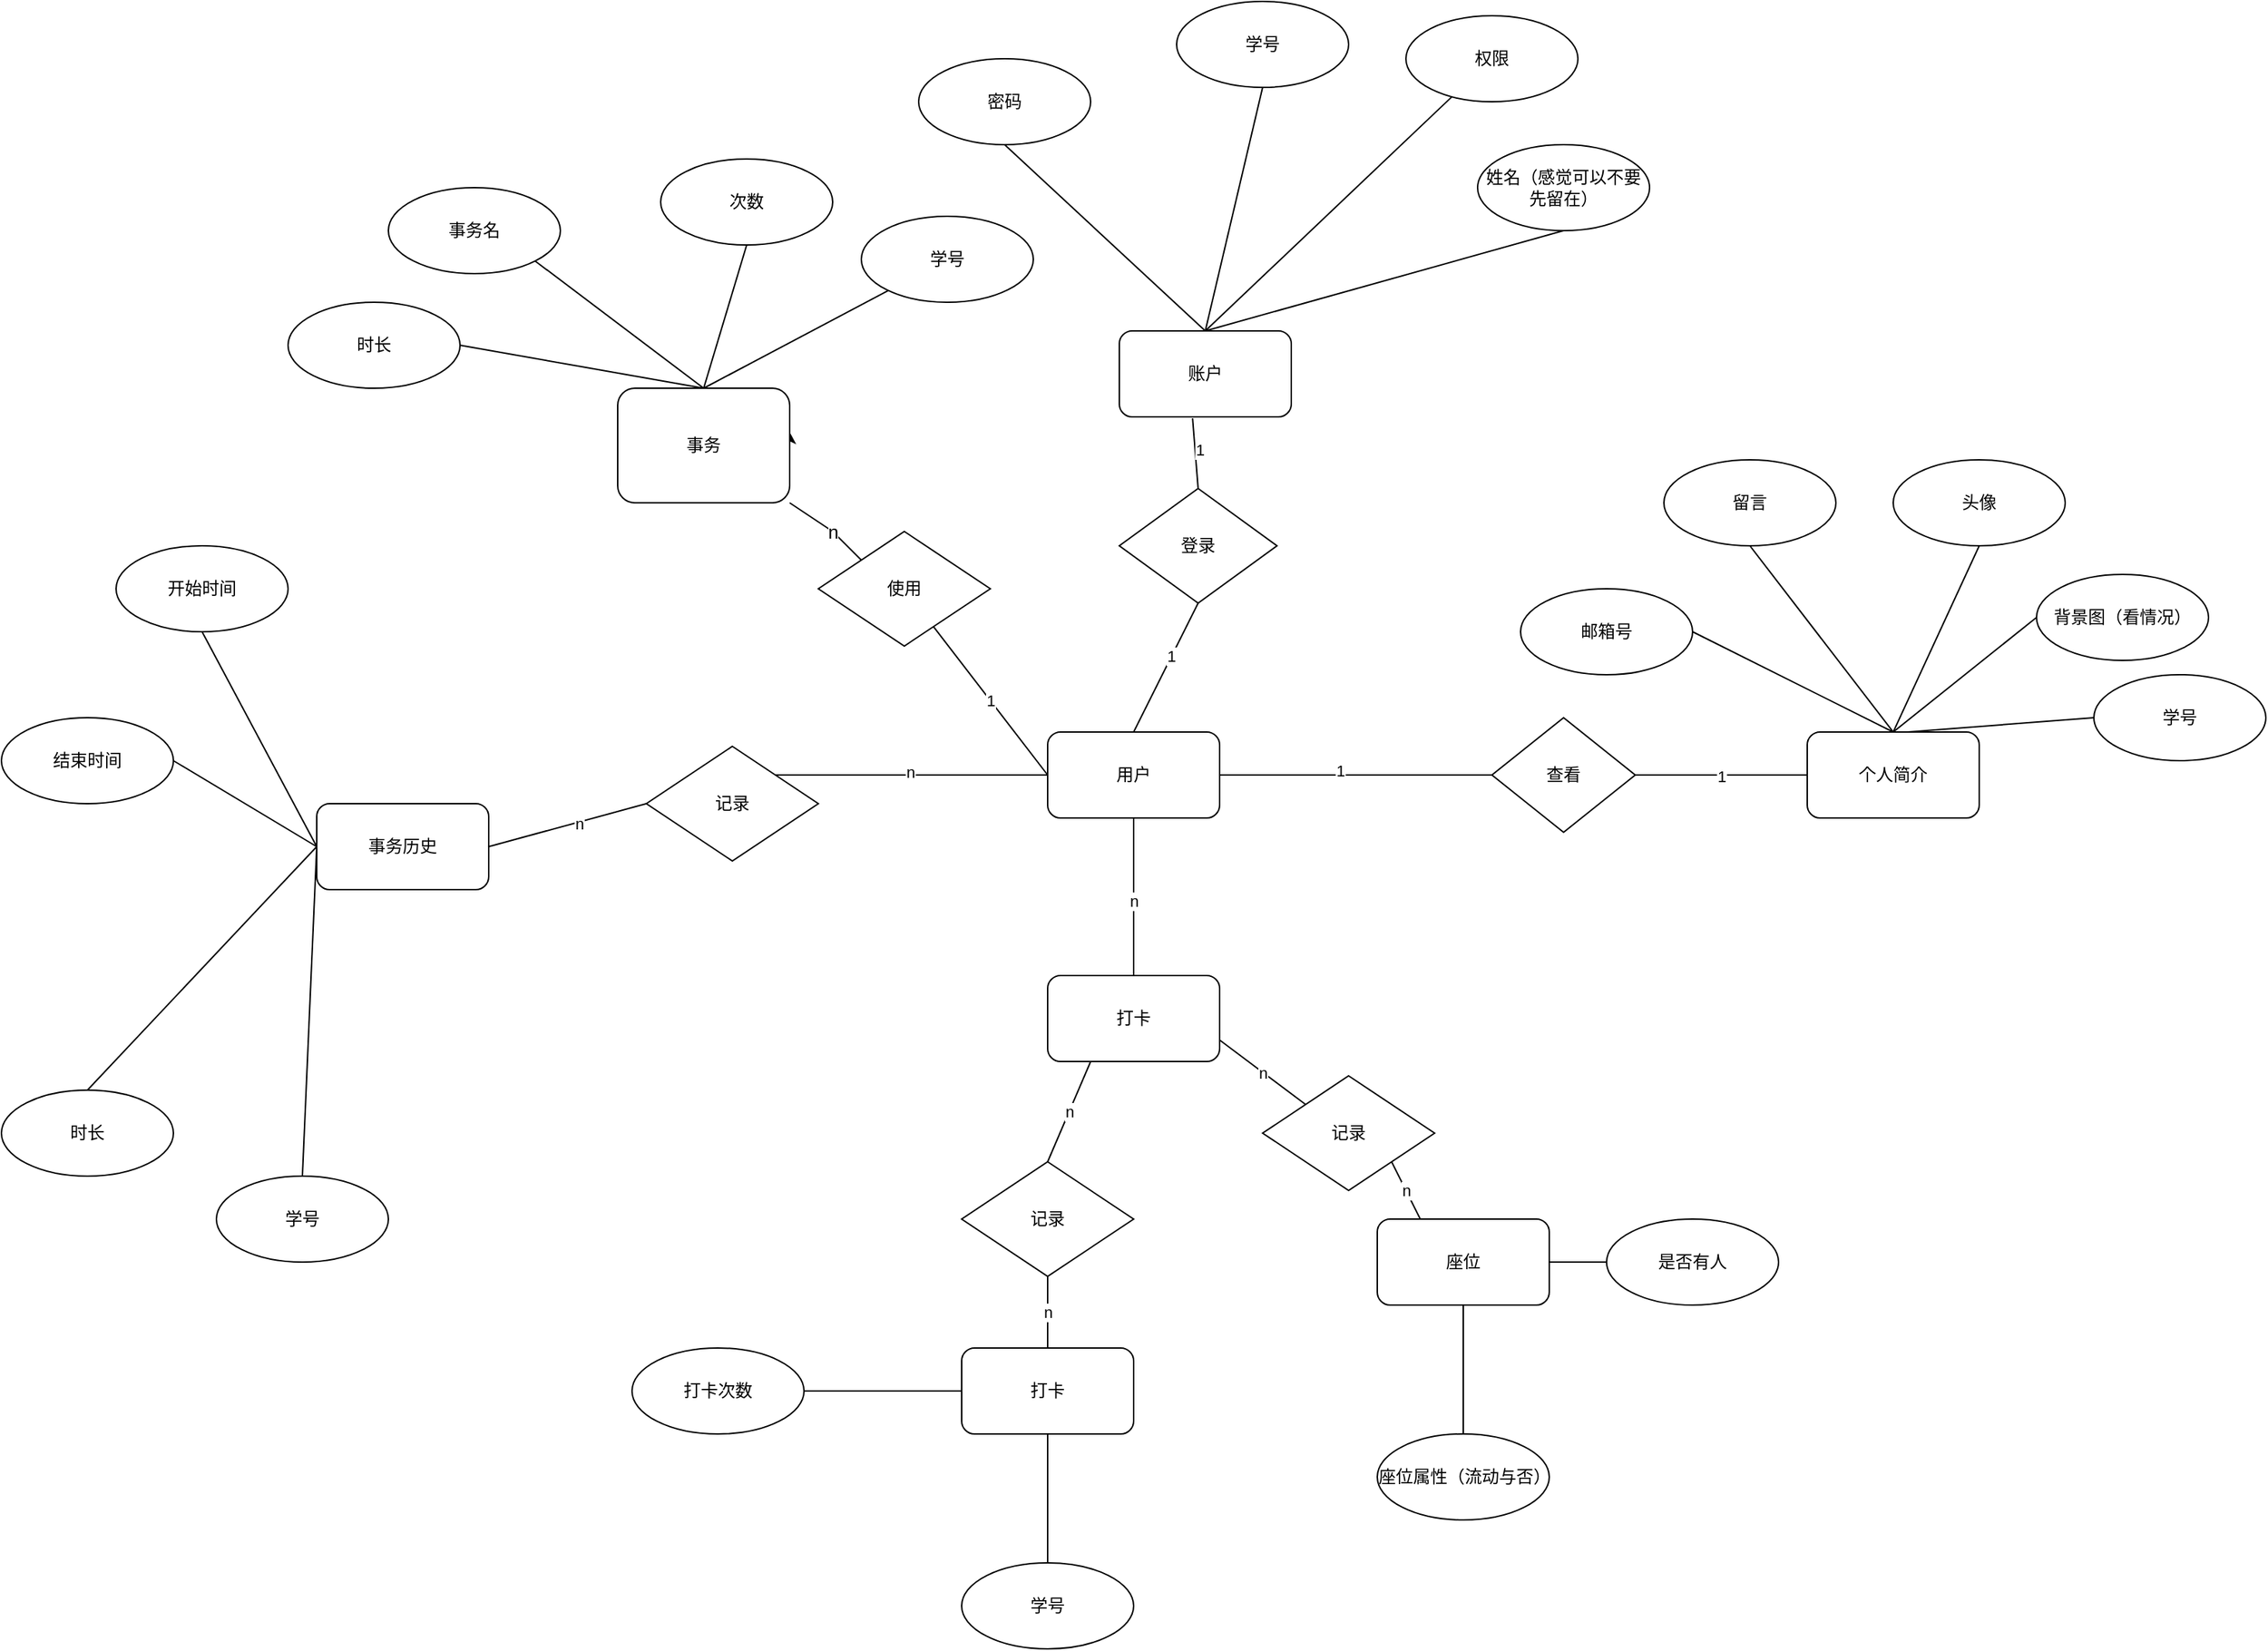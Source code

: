 <mxfile version="21.6.5" type="github">
  <diagram name="第 1 页" id="rWupziSOZfU8qmi8XRSZ">
    <mxGraphModel dx="3217" dy="2429" grid="1" gridSize="10" guides="1" tooltips="1" connect="1" arrows="1" fold="1" page="1" pageScale="1" pageWidth="827" pageHeight="1169" math="0" shadow="0">
      <root>
        <mxCell id="0" />
        <mxCell id="1" parent="0" />
        <mxCell id="KKlexGWPNtD0Kkt-VAXd-3" value="账户" style="whiteSpace=wrap;html=1;rounded=1;" parent="1" vertex="1">
          <mxGeometry x="110" y="-40" width="120" height="60" as="geometry" />
        </mxCell>
        <mxCell id="KKlexGWPNtD0Kkt-VAXd-6" value="个人简介" style="whiteSpace=wrap;html=1;rounded=1;" parent="1" vertex="1">
          <mxGeometry x="590" y="240" width="120" height="60" as="geometry" />
        </mxCell>
        <mxCell id="KKlexGWPNtD0Kkt-VAXd-8" value="座位" style="whiteSpace=wrap;html=1;rounded=1;" parent="1" vertex="1">
          <mxGeometry x="290" y="580" width="120" height="60" as="geometry" />
        </mxCell>
        <mxCell id="KKlexGWPNtD0Kkt-VAXd-10" value="打卡" style="whiteSpace=wrap;html=1;rounded=1;" parent="1" vertex="1">
          <mxGeometry y="670" width="120" height="60" as="geometry" />
        </mxCell>
        <mxCell id="KKlexGWPNtD0Kkt-VAXd-14" value="事务历史" style="rounded=1;whiteSpace=wrap;html=1;" parent="1" vertex="1">
          <mxGeometry x="-450" y="290" width="120" height="60" as="geometry" />
        </mxCell>
        <mxCell id="KKlexGWPNtD0Kkt-VAXd-16" value="密码" style="rounded=1;whiteSpace=wrap;html=1;shape=ellipse;perimeter=ellipsePerimeter;" parent="1" vertex="1">
          <mxGeometry x="-30" y="-230" width="120" height="60" as="geometry" />
        </mxCell>
        <mxCell id="KKlexGWPNtD0Kkt-VAXd-17" value="学号" style="rounded=1;whiteSpace=wrap;html=1;shape=ellipse;perimeter=ellipsePerimeter;" parent="1" vertex="1">
          <mxGeometry x="150" y="-270" width="120" height="60" as="geometry" />
        </mxCell>
        <mxCell id="KKlexGWPNtD0Kkt-VAXd-18" value="权限" style="rounded=1;whiteSpace=wrap;html=1;shape=ellipse;perimeter=ellipsePerimeter;" parent="1" vertex="1">
          <mxGeometry x="310" y="-260" width="120" height="60" as="geometry" />
        </mxCell>
        <mxCell id="KKlexGWPNtD0Kkt-VAXd-19" value="姓名（感觉可以不要先留在）" style="rounded=1;whiteSpace=wrap;html=1;shape=ellipse;perimeter=ellipsePerimeter;" parent="1" vertex="1">
          <mxGeometry x="360" y="-170" width="120" height="60" as="geometry" />
        </mxCell>
        <mxCell id="KKlexGWPNtD0Kkt-VAXd-20" value="" style="endArrow=none;html=1;rounded=0;exitX=0.5;exitY=0;exitDx=0;exitDy=0;" parent="1" source="KKlexGWPNtD0Kkt-VAXd-3" target="KKlexGWPNtD0Kkt-VAXd-18" edge="1">
          <mxGeometry width="50" height="50" relative="1" as="geometry">
            <mxPoint x="400" y="120" as="sourcePoint" />
            <mxPoint x="450" y="70" as="targetPoint" />
            <Array as="points" />
          </mxGeometry>
        </mxCell>
        <mxCell id="KKlexGWPNtD0Kkt-VAXd-21" value="" style="endArrow=none;html=1;rounded=0;entryX=0.5;entryY=1;entryDx=0;entryDy=0;exitX=0.5;exitY=0;exitDx=0;exitDy=0;" parent="1" source="KKlexGWPNtD0Kkt-VAXd-3" target="KKlexGWPNtD0Kkt-VAXd-19" edge="1">
          <mxGeometry width="50" height="50" relative="1" as="geometry">
            <mxPoint x="400" y="120" as="sourcePoint" />
            <mxPoint x="450" y="70" as="targetPoint" />
          </mxGeometry>
        </mxCell>
        <mxCell id="KKlexGWPNtD0Kkt-VAXd-22" value="" style="endArrow=none;html=1;rounded=0;entryX=0.5;entryY=1;entryDx=0;entryDy=0;exitX=0.5;exitY=0;exitDx=0;exitDy=0;" parent="1" target="KKlexGWPNtD0Kkt-VAXd-17" edge="1" source="KKlexGWPNtD0Kkt-VAXd-3">
          <mxGeometry width="50" height="50" relative="1" as="geometry">
            <mxPoint x="350" y="-30" as="sourcePoint" />
            <mxPoint x="450" y="70" as="targetPoint" />
          </mxGeometry>
        </mxCell>
        <mxCell id="KKlexGWPNtD0Kkt-VAXd-23" value="" style="endArrow=none;html=1;rounded=0;entryX=0.5;entryY=1;entryDx=0;entryDy=0;exitX=0.5;exitY=0;exitDx=0;exitDy=0;" parent="1" source="KKlexGWPNtD0Kkt-VAXd-3" target="KKlexGWPNtD0Kkt-VAXd-16" edge="1">
          <mxGeometry width="50" height="50" relative="1" as="geometry">
            <mxPoint x="400" y="120" as="sourcePoint" />
            <mxPoint x="450" y="70" as="targetPoint" />
          </mxGeometry>
        </mxCell>
        <mxCell id="KKlexGWPNtD0Kkt-VAXd-24" value="留言" style="rounded=1;whiteSpace=wrap;html=1;shape=ellipse;perimeter=ellipsePerimeter;" parent="1" vertex="1">
          <mxGeometry x="490" y="50" width="120" height="60" as="geometry" />
        </mxCell>
        <mxCell id="KKlexGWPNtD0Kkt-VAXd-25" value="头像" style="rounded=1;whiteSpace=wrap;html=1;shape=ellipse;perimeter=ellipsePerimeter;" parent="1" vertex="1">
          <mxGeometry x="650" y="50" width="120" height="60" as="geometry" />
        </mxCell>
        <mxCell id="KKlexGWPNtD0Kkt-VAXd-26" value="背景图（看情况）" style="rounded=1;whiteSpace=wrap;html=1;shape=ellipse;perimeter=ellipsePerimeter;" parent="1" vertex="1">
          <mxGeometry x="750" y="130" width="120" height="60" as="geometry" />
        </mxCell>
        <mxCell id="KKlexGWPNtD0Kkt-VAXd-28" value="" style="endArrow=none;html=1;rounded=0;entryX=0.5;entryY=1;entryDx=0;entryDy=0;exitX=0.5;exitY=0;exitDx=0;exitDy=0;" parent="1" source="KKlexGWPNtD0Kkt-VAXd-6" target="KKlexGWPNtD0Kkt-VAXd-24" edge="1">
          <mxGeometry width="50" height="50" relative="1" as="geometry">
            <mxPoint x="400" y="240" as="sourcePoint" />
            <mxPoint x="450" y="190" as="targetPoint" />
          </mxGeometry>
        </mxCell>
        <mxCell id="KKlexGWPNtD0Kkt-VAXd-29" value="" style="endArrow=none;html=1;rounded=0;entryX=0.5;entryY=1;entryDx=0;entryDy=0;" parent="1" target="KKlexGWPNtD0Kkt-VAXd-25" edge="1">
          <mxGeometry width="50" height="50" relative="1" as="geometry">
            <mxPoint x="650" y="240" as="sourcePoint" />
            <mxPoint x="450" y="190" as="targetPoint" />
          </mxGeometry>
        </mxCell>
        <mxCell id="KKlexGWPNtD0Kkt-VAXd-30" value="" style="endArrow=none;html=1;rounded=0;entryX=0;entryY=0.5;entryDx=0;entryDy=0;exitX=0.5;exitY=0;exitDx=0;exitDy=0;" parent="1" source="KKlexGWPNtD0Kkt-VAXd-6" target="KKlexGWPNtD0Kkt-VAXd-26" edge="1">
          <mxGeometry width="50" height="50" relative="1" as="geometry">
            <mxPoint x="400" y="240" as="sourcePoint" />
            <mxPoint x="450" y="190" as="targetPoint" />
          </mxGeometry>
        </mxCell>
        <mxCell id="KKlexGWPNtD0Kkt-VAXd-31" value="" style="endArrow=none;html=1;rounded=0;entryX=1;entryY=0.5;entryDx=0;entryDy=0;" parent="1" target="KKlexGWPNtD0Kkt-VAXd-32" edge="1">
          <mxGeometry width="50" height="50" relative="1" as="geometry">
            <mxPoint x="650" y="240" as="sourcePoint" />
            <mxPoint x="790" y="230" as="targetPoint" />
            <Array as="points">
              <mxPoint x="510" y="170" />
            </Array>
          </mxGeometry>
        </mxCell>
        <mxCell id="KKlexGWPNtD0Kkt-VAXd-32" value="邮箱号" style="rounded=1;whiteSpace=wrap;html=1;shape=ellipse;perimeter=ellipsePerimeter;" parent="1" vertex="1">
          <mxGeometry x="390" y="140" width="120" height="60" as="geometry" />
        </mxCell>
        <mxCell id="KKlexGWPNtD0Kkt-VAXd-33" value="事务名" style="rounded=1;whiteSpace=wrap;html=1;shape=ellipse;perimeter=ellipsePerimeter;" parent="1" vertex="1">
          <mxGeometry x="-400" y="-140" width="120" height="60" as="geometry" />
        </mxCell>
        <mxCell id="KKlexGWPNtD0Kkt-VAXd-35" value="" style="endArrow=none;html=1;rounded=0;entryX=0;entryY=0.5;entryDx=0;entryDy=0;exitX=1;exitY=0.5;exitDx=0;exitDy=0;" parent="1" source="KKlexGWPNtD0Kkt-VAXd-36" target="KKlexGWPNtD0Kkt-VAXd-10" edge="1">
          <mxGeometry width="50" height="50" relative="1" as="geometry">
            <mxPoint x="-110" y="615" as="sourcePoint" />
            <mxPoint x="450" y="420" as="targetPoint" />
          </mxGeometry>
        </mxCell>
        <mxCell id="KKlexGWPNtD0Kkt-VAXd-36" value="打卡次数" style="rounded=1;whiteSpace=wrap;html=1;shape=ellipse;perimeter=ellipsePerimeter;" parent="1" vertex="1">
          <mxGeometry x="-230" y="670" width="120" height="60" as="geometry" />
        </mxCell>
        <mxCell id="KKlexGWPNtD0Kkt-VAXd-37" value="座位属性（流动与否）" style="rounded=1;whiteSpace=wrap;html=1;shape=ellipse;perimeter=ellipsePerimeter;" parent="1" vertex="1">
          <mxGeometry x="290" y="730" width="120" height="60" as="geometry" />
        </mxCell>
        <mxCell id="KKlexGWPNtD0Kkt-VAXd-38" value="" style="endArrow=none;html=1;rounded=0;entryX=0.5;entryY=1;entryDx=0;entryDy=0;exitX=0.5;exitY=0;exitDx=0;exitDy=0;" parent="1" source="KKlexGWPNtD0Kkt-VAXd-37" target="KKlexGWPNtD0Kkt-VAXd-8" edge="1">
          <mxGeometry width="50" height="50" relative="1" as="geometry">
            <mxPoint x="400" y="710" as="sourcePoint" />
            <mxPoint x="450" y="660" as="targetPoint" />
          </mxGeometry>
        </mxCell>
        <mxCell id="KKlexGWPNtD0Kkt-VAXd-39" value="是否有人" style="rounded=1;whiteSpace=wrap;html=1;shape=ellipse;perimeter=ellipsePerimeter;" parent="1" vertex="1">
          <mxGeometry x="450" y="580" width="120" height="60" as="geometry" />
        </mxCell>
        <mxCell id="KKlexGWPNtD0Kkt-VAXd-40" value="" style="endArrow=none;html=1;rounded=0;entryX=0;entryY=0.5;entryDx=0;entryDy=0;exitX=1;exitY=0.5;exitDx=0;exitDy=0;" parent="1" source="KKlexGWPNtD0Kkt-VAXd-8" target="KKlexGWPNtD0Kkt-VAXd-39" edge="1">
          <mxGeometry width="50" height="50" relative="1" as="geometry">
            <mxPoint x="400" y="710" as="sourcePoint" />
            <mxPoint x="450" y="660" as="targetPoint" />
          </mxGeometry>
        </mxCell>
        <mxCell id="BhJipIXJ8IebH8Mj3Gof-1" value="时长" style="rounded=0;whiteSpace=wrap;html=1;shape=ellipse;perimeter=ellipsePerimeter;" parent="1" vertex="1">
          <mxGeometry x="-470" y="-60" width="120" height="60" as="geometry" />
        </mxCell>
        <mxCell id="BhJipIXJ8IebH8Mj3Gof-3" value="次数" style="rounded=1;whiteSpace=wrap;html=1;shape=ellipse;perimeter=ellipsePerimeter;" parent="1" vertex="1">
          <mxGeometry x="-210" y="-160" width="120" height="60" as="geometry" />
        </mxCell>
        <mxCell id="BhJipIXJ8IebH8Mj3Gof-5" value="开始时间" style="rounded=1;whiteSpace=wrap;html=1;shape=ellipse;perimeter=ellipsePerimeter;" parent="1" vertex="1">
          <mxGeometry x="-590" y="110" width="120" height="60" as="geometry" />
        </mxCell>
        <mxCell id="BhJipIXJ8IebH8Mj3Gof-6" value="" style="endArrow=none;html=1;rounded=0;entryX=0.5;entryY=1;entryDx=0;entryDy=0;exitX=0;exitY=0.5;exitDx=0;exitDy=0;" parent="1" source="KKlexGWPNtD0Kkt-VAXd-14" target="BhJipIXJ8IebH8Mj3Gof-5" edge="1">
          <mxGeometry width="50" height="50" relative="1" as="geometry">
            <mxPoint x="-230" y="370" as="sourcePoint" />
            <mxPoint x="520" y="230" as="targetPoint" />
          </mxGeometry>
        </mxCell>
        <mxCell id="BhJipIXJ8IebH8Mj3Gof-7" value="时长" style="rounded=1;whiteSpace=wrap;html=1;shape=ellipse;perimeter=ellipsePerimeter;" parent="1" vertex="1">
          <mxGeometry x="-670" y="490" width="120" height="60" as="geometry" />
        </mxCell>
        <mxCell id="BhJipIXJ8IebH8Mj3Gof-8" value="" style="endArrow=none;html=1;rounded=0;entryX=0;entryY=0.5;entryDx=0;entryDy=0;exitX=0.5;exitY=0;exitDx=0;exitDy=0;" parent="1" source="BhJipIXJ8IebH8Mj3Gof-7" target="KKlexGWPNtD0Kkt-VAXd-14" edge="1">
          <mxGeometry width="50" height="50" relative="1" as="geometry">
            <mxPoint x="470" y="280" as="sourcePoint" />
            <mxPoint x="520" y="230" as="targetPoint" />
          </mxGeometry>
        </mxCell>
        <mxCell id="BhJipIXJ8IebH8Mj3Gof-9" value="学号&lt;br&gt;" style="rounded=1;whiteSpace=wrap;html=1;shape=ellipse;perimeter=ellipsePerimeter;" parent="1" vertex="1">
          <mxGeometry x="-520" y="550" width="120" height="60" as="geometry" />
        </mxCell>
        <mxCell id="BhJipIXJ8IebH8Mj3Gof-10" value="" style="endArrow=none;html=1;rounded=0;entryX=0;entryY=0.5;entryDx=0;entryDy=0;exitX=0.5;exitY=0;exitDx=0;exitDy=0;" parent="1" source="BhJipIXJ8IebH8Mj3Gof-9" target="KKlexGWPNtD0Kkt-VAXd-14" edge="1">
          <mxGeometry width="50" height="50" relative="1" as="geometry">
            <mxPoint x="470" y="280" as="sourcePoint" />
            <mxPoint x="520" y="230" as="targetPoint" />
          </mxGeometry>
        </mxCell>
        <mxCell id="BhJipIXJ8IebH8Mj3Gof-11" value="学号" style="rounded=1;whiteSpace=wrap;html=1;shape=ellipse;perimeter=ellipsePerimeter;" parent="1" vertex="1">
          <mxGeometry x="-70" y="-120" width="120" height="60" as="geometry" />
        </mxCell>
        <mxCell id="BhJipIXJ8IebH8Mj3Gof-14" value="学号" style="rounded=1;whiteSpace=wrap;html=1;shape=ellipse;perimeter=ellipsePerimeter;" parent="1" vertex="1">
          <mxGeometry y="820" width="120" height="60" as="geometry" />
        </mxCell>
        <mxCell id="BhJipIXJ8IebH8Mj3Gof-15" value="" style="endArrow=none;html=1;rounded=0;entryX=0.5;entryY=1;entryDx=0;entryDy=0;exitX=0.5;exitY=0;exitDx=0;exitDy=0;" parent="1" source="BhJipIXJ8IebH8Mj3Gof-14" target="KKlexGWPNtD0Kkt-VAXd-10" edge="1">
          <mxGeometry width="50" height="50" relative="1" as="geometry">
            <mxPoint x="470" y="780" as="sourcePoint" />
            <mxPoint x="520" y="730" as="targetPoint" />
          </mxGeometry>
        </mxCell>
        <mxCell id="BhJipIXJ8IebH8Mj3Gof-16" value="学号" style="rounded=1;whiteSpace=wrap;html=1;shape=ellipse;perimeter=ellipsePerimeter;" parent="1" vertex="1">
          <mxGeometry x="790" y="200" width="120" height="60" as="geometry" />
        </mxCell>
        <mxCell id="BhJipIXJ8IebH8Mj3Gof-17" value="" style="endArrow=none;html=1;rounded=0;entryX=0;entryY=0.5;entryDx=0;entryDy=0;" parent="1" target="BhJipIXJ8IebH8Mj3Gof-16" edge="1">
          <mxGeometry width="50" height="50" relative="1" as="geometry">
            <mxPoint x="660" y="240" as="sourcePoint" />
            <mxPoint x="520" y="110" as="targetPoint" />
          </mxGeometry>
        </mxCell>
        <mxCell id="BhJipIXJ8IebH8Mj3Gof-18" value="结束时间" style="rounded=1;whiteSpace=wrap;html=1;shape=ellipse;perimeter=ellipsePerimeter;" parent="1" vertex="1">
          <mxGeometry x="-670" y="230" width="120" height="60" as="geometry" />
        </mxCell>
        <mxCell id="BhJipIXJ8IebH8Mj3Gof-19" value="" style="endArrow=none;html=1;rounded=0;entryX=1;entryY=0.5;entryDx=0;entryDy=0;exitX=0;exitY=0.5;exitDx=0;exitDy=0;" parent="1" source="KKlexGWPNtD0Kkt-VAXd-14" target="BhJipIXJ8IebH8Mj3Gof-18" edge="1">
          <mxGeometry width="50" height="50" relative="1" as="geometry">
            <mxPoint x="470" y="280" as="sourcePoint" />
            <mxPoint x="520" y="230" as="targetPoint" />
          </mxGeometry>
        </mxCell>
        <mxCell id="qjrPWOW-BFRVvGf2pUXx-46" style="edgeStyle=orthogonalEdgeStyle;rounded=0;orthogonalLoop=1;jettySize=auto;html=1;exitX=1;exitY=0.5;exitDx=0;exitDy=0;" edge="1" parent="1" source="qjrPWOW-BFRVvGf2pUXx-3">
          <mxGeometry relative="1" as="geometry">
            <mxPoint x="-120.333" y="30" as="targetPoint" />
          </mxGeometry>
        </mxCell>
        <mxCell id="qjrPWOW-BFRVvGf2pUXx-3" value="事务" style="whiteSpace=wrap;html=1;rounded=1;" vertex="1" parent="1">
          <mxGeometry x="-240" width="120" height="80" as="geometry" />
        </mxCell>
        <mxCell id="qjrPWOW-BFRVvGf2pUXx-4" value="n" style="endArrow=none;html=1;rounded=0;entryX=1;entryY=1;entryDx=0;entryDy=0;exitX=0;exitY=0;exitDx=0;exitDy=0;fontSize=13;" edge="1" parent="1" source="qjrPWOW-BFRVvGf2pUXx-18" target="qjrPWOW-BFRVvGf2pUXx-3">
          <mxGeometry x="-0.121" width="50" height="50" relative="1" as="geometry">
            <mxPoint x="160" y="480" as="sourcePoint" />
            <mxPoint x="210" y="430" as="targetPoint" />
            <Array as="points">
              <mxPoint x="-90" y="100" />
            </Array>
            <mxPoint as="offset" />
          </mxGeometry>
        </mxCell>
        <mxCell id="qjrPWOW-BFRVvGf2pUXx-8" value="" style="endArrow=none;html=1;rounded=0;entryX=0.5;entryY=1;entryDx=0;entryDy=0;exitX=0.5;exitY=0;exitDx=0;exitDy=0;" edge="1" parent="1" source="qjrPWOW-BFRVvGf2pUXx-3" target="BhJipIXJ8IebH8Mj3Gof-3">
          <mxGeometry width="50" height="50" relative="1" as="geometry">
            <mxPoint x="-180" y="-10" as="sourcePoint" />
            <mxPoint x="210" y="430" as="targetPoint" />
          </mxGeometry>
        </mxCell>
        <mxCell id="qjrPWOW-BFRVvGf2pUXx-10" value="" style="endArrow=none;html=1;rounded=0;exitX=0.5;exitY=0;exitDx=0;exitDy=0;" edge="1" parent="1" source="qjrPWOW-BFRVvGf2pUXx-3" target="BhJipIXJ8IebH8Mj3Gof-11">
          <mxGeometry width="50" height="50" relative="1" as="geometry">
            <mxPoint x="-120" y="30" as="sourcePoint" />
            <mxPoint x="210" y="430" as="targetPoint" />
          </mxGeometry>
        </mxCell>
        <mxCell id="qjrPWOW-BFRVvGf2pUXx-11" value="" style="endArrow=none;html=1;rounded=0;entryX=1;entryY=1;entryDx=0;entryDy=0;exitX=0.5;exitY=0;exitDx=0;exitDy=0;" edge="1" parent="1" source="qjrPWOW-BFRVvGf2pUXx-3" target="KKlexGWPNtD0Kkt-VAXd-33">
          <mxGeometry width="50" height="50" relative="1" as="geometry">
            <mxPoint x="160" y="480" as="sourcePoint" />
            <mxPoint x="210" y="430" as="targetPoint" />
          </mxGeometry>
        </mxCell>
        <mxCell id="qjrPWOW-BFRVvGf2pUXx-12" value="" style="endArrow=none;html=1;rounded=0;entryX=1;entryY=0.5;entryDx=0;entryDy=0;exitX=0.5;exitY=0;exitDx=0;exitDy=0;" edge="1" parent="1" source="qjrPWOW-BFRVvGf2pUXx-3" target="BhJipIXJ8IebH8Mj3Gof-1">
          <mxGeometry width="50" height="50" relative="1" as="geometry">
            <mxPoint x="160" y="480" as="sourcePoint" />
            <mxPoint x="210" y="430" as="targetPoint" />
          </mxGeometry>
        </mxCell>
        <mxCell id="qjrPWOW-BFRVvGf2pUXx-13" value="记录" style="rhombus;whiteSpace=wrap;html=1;" vertex="1" parent="1">
          <mxGeometry x="-220" y="250" width="120" height="80" as="geometry" />
        </mxCell>
        <mxCell id="qjrPWOW-BFRVvGf2pUXx-14" value="" style="endArrow=none;html=1;rounded=0;exitX=1;exitY=0;exitDx=0;exitDy=0;entryX=0;entryY=0.5;entryDx=0;entryDy=0;" edge="1" parent="1" source="qjrPWOW-BFRVvGf2pUXx-13" target="qjrPWOW-BFRVvGf2pUXx-21">
          <mxGeometry width="50" height="50" relative="1" as="geometry">
            <mxPoint x="160" y="480" as="sourcePoint" />
            <mxPoint x="160" y="270" as="targetPoint" />
            <Array as="points" />
          </mxGeometry>
        </mxCell>
        <mxCell id="qjrPWOW-BFRVvGf2pUXx-39" value="n" style="edgeLabel;html=1;align=center;verticalAlign=middle;resizable=0;points=[];" vertex="1" connectable="0" parent="qjrPWOW-BFRVvGf2pUXx-14">
          <mxGeometry x="-0.011" y="2" relative="1" as="geometry">
            <mxPoint as="offset" />
          </mxGeometry>
        </mxCell>
        <mxCell id="qjrPWOW-BFRVvGf2pUXx-15" value="" style="endArrow=none;html=1;rounded=0;entryX=0;entryY=0.5;entryDx=0;entryDy=0;exitX=1;exitY=0.5;exitDx=0;exitDy=0;" edge="1" parent="1" source="KKlexGWPNtD0Kkt-VAXd-14" target="qjrPWOW-BFRVvGf2pUXx-13">
          <mxGeometry width="50" height="50" relative="1" as="geometry">
            <mxPoint x="160" y="480" as="sourcePoint" />
            <mxPoint x="210" y="430" as="targetPoint" />
          </mxGeometry>
        </mxCell>
        <mxCell id="qjrPWOW-BFRVvGf2pUXx-37" value="n" style="edgeLabel;html=1;align=center;verticalAlign=middle;resizable=0;points=[];" vertex="1" connectable="0" parent="qjrPWOW-BFRVvGf2pUXx-15">
          <mxGeometry x="0.139" y="-1" relative="1" as="geometry">
            <mxPoint as="offset" />
          </mxGeometry>
        </mxCell>
        <mxCell id="qjrPWOW-BFRVvGf2pUXx-17" value="1" style="endArrow=none;html=1;rounded=0;exitX=0;exitY=0.5;exitDx=0;exitDy=0;" edge="1" parent="1" source="qjrPWOW-BFRVvGf2pUXx-21" target="qjrPWOW-BFRVvGf2pUXx-18">
          <mxGeometry width="50" height="50" relative="1" as="geometry">
            <mxPoint x="-20" y="250" as="sourcePoint" />
            <mxPoint x="-100" y="120" as="targetPoint" />
          </mxGeometry>
        </mxCell>
        <mxCell id="qjrPWOW-BFRVvGf2pUXx-18" value="使用" style="rhombus;whiteSpace=wrap;html=1;" vertex="1" parent="1">
          <mxGeometry x="-100" y="100" width="120" height="80" as="geometry" />
        </mxCell>
        <mxCell id="qjrPWOW-BFRVvGf2pUXx-20" value="登录" style="rhombus;whiteSpace=wrap;html=1;" vertex="1" parent="1">
          <mxGeometry x="110" y="70" width="110" height="80" as="geometry" />
        </mxCell>
        <mxCell id="qjrPWOW-BFRVvGf2pUXx-21" value="用户" style="rounded=1;whiteSpace=wrap;html=1;" vertex="1" parent="1">
          <mxGeometry x="60" y="240" width="120" height="60" as="geometry" />
        </mxCell>
        <mxCell id="qjrPWOW-BFRVvGf2pUXx-22" value="" style="endArrow=none;html=1;rounded=0;entryX=0.5;entryY=1;entryDx=0;entryDy=0;exitX=0.5;exitY=0;exitDx=0;exitDy=0;" edge="1" parent="1" source="qjrPWOW-BFRVvGf2pUXx-21" target="qjrPWOW-BFRVvGf2pUXx-20">
          <mxGeometry width="50" height="50" relative="1" as="geometry">
            <mxPoint x="160" y="310" as="sourcePoint" />
            <mxPoint x="210" y="260" as="targetPoint" />
          </mxGeometry>
        </mxCell>
        <mxCell id="qjrPWOW-BFRVvGf2pUXx-40" value="1" style="edgeLabel;html=1;align=center;verticalAlign=middle;resizable=0;points=[];" vertex="1" connectable="0" parent="qjrPWOW-BFRVvGf2pUXx-22">
          <mxGeometry x="0.159" relative="1" as="geometry">
            <mxPoint y="-1" as="offset" />
          </mxGeometry>
        </mxCell>
        <mxCell id="qjrPWOW-BFRVvGf2pUXx-23" value="" style="endArrow=none;html=1;rounded=0;entryX=0.426;entryY=1.017;entryDx=0;entryDy=0;entryPerimeter=0;exitX=0.5;exitY=0;exitDx=0;exitDy=0;" edge="1" parent="1" source="qjrPWOW-BFRVvGf2pUXx-20" target="KKlexGWPNtD0Kkt-VAXd-3">
          <mxGeometry width="50" height="50" relative="1" as="geometry">
            <mxPoint x="160" y="310" as="sourcePoint" />
            <mxPoint x="210" y="260" as="targetPoint" />
          </mxGeometry>
        </mxCell>
        <mxCell id="qjrPWOW-BFRVvGf2pUXx-41" value="1" style="edgeLabel;html=1;align=center;verticalAlign=middle;resizable=0;points=[];" vertex="1" connectable="0" parent="qjrPWOW-BFRVvGf2pUXx-23">
          <mxGeometry x="0.138" y="-3" relative="1" as="geometry">
            <mxPoint y="1" as="offset" />
          </mxGeometry>
        </mxCell>
        <mxCell id="qjrPWOW-BFRVvGf2pUXx-24" value="查看" style="rhombus;whiteSpace=wrap;html=1;" vertex="1" parent="1">
          <mxGeometry x="370" y="230" width="100" height="80" as="geometry" />
        </mxCell>
        <mxCell id="qjrPWOW-BFRVvGf2pUXx-25" value="" style="endArrow=none;html=1;rounded=0;entryX=0;entryY=0.5;entryDx=0;entryDy=0;exitX=1;exitY=0.5;exitDx=0;exitDy=0;" edge="1" parent="1" source="qjrPWOW-BFRVvGf2pUXx-21" target="qjrPWOW-BFRVvGf2pUXx-24">
          <mxGeometry width="50" height="50" relative="1" as="geometry">
            <mxPoint x="160" y="310" as="sourcePoint" />
            <mxPoint x="210" y="260" as="targetPoint" />
          </mxGeometry>
        </mxCell>
        <mxCell id="qjrPWOW-BFRVvGf2pUXx-42" value="1" style="edgeLabel;html=1;align=center;verticalAlign=middle;resizable=0;points=[];" vertex="1" connectable="0" parent="qjrPWOW-BFRVvGf2pUXx-25">
          <mxGeometry x="-0.114" y="3" relative="1" as="geometry">
            <mxPoint as="offset" />
          </mxGeometry>
        </mxCell>
        <mxCell id="qjrPWOW-BFRVvGf2pUXx-26" value="" style="endArrow=none;html=1;rounded=0;entryX=0;entryY=0.5;entryDx=0;entryDy=0;exitX=1;exitY=0.5;exitDx=0;exitDy=0;" edge="1" parent="1" source="qjrPWOW-BFRVvGf2pUXx-24" target="KKlexGWPNtD0Kkt-VAXd-6">
          <mxGeometry width="50" height="50" relative="1" as="geometry">
            <mxPoint x="160" y="310" as="sourcePoint" />
            <mxPoint x="210" y="260" as="targetPoint" />
          </mxGeometry>
        </mxCell>
        <mxCell id="qjrPWOW-BFRVvGf2pUXx-43" value="1" style="edgeLabel;html=1;align=center;verticalAlign=middle;resizable=0;points=[];" vertex="1" connectable="0" parent="qjrPWOW-BFRVvGf2pUXx-26">
          <mxGeometry x="-0.005" y="-1" relative="1" as="geometry">
            <mxPoint as="offset" />
          </mxGeometry>
        </mxCell>
        <mxCell id="qjrPWOW-BFRVvGf2pUXx-29" value="打卡" style="rounded=1;whiteSpace=wrap;html=1;" vertex="1" parent="1">
          <mxGeometry x="60" y="410" width="120" height="60" as="geometry" />
        </mxCell>
        <mxCell id="qjrPWOW-BFRVvGf2pUXx-30" value="记录" style="rhombus;whiteSpace=wrap;html=1;" vertex="1" parent="1">
          <mxGeometry x="210" y="480" width="120" height="80" as="geometry" />
        </mxCell>
        <mxCell id="qjrPWOW-BFRVvGf2pUXx-32" value="记录" style="rhombus;whiteSpace=wrap;html=1;" vertex="1" parent="1">
          <mxGeometry y="540" width="120" height="80" as="geometry" />
        </mxCell>
        <mxCell id="qjrPWOW-BFRVvGf2pUXx-33" value="n" style="endArrow=none;html=1;rounded=0;entryX=0.25;entryY=1;entryDx=0;entryDy=0;exitX=0.5;exitY=0;exitDx=0;exitDy=0;" edge="1" parent="1" source="qjrPWOW-BFRVvGf2pUXx-32" target="qjrPWOW-BFRVvGf2pUXx-29">
          <mxGeometry width="50" height="50" relative="1" as="geometry">
            <mxPoint x="160" y="450" as="sourcePoint" />
            <mxPoint x="210" y="400" as="targetPoint" />
          </mxGeometry>
        </mxCell>
        <mxCell id="qjrPWOW-BFRVvGf2pUXx-34" value="n" style="endArrow=none;html=1;rounded=0;entryX=0.5;entryY=1;entryDx=0;entryDy=0;exitX=0.5;exitY=0;exitDx=0;exitDy=0;" edge="1" parent="1" source="KKlexGWPNtD0Kkt-VAXd-10" target="qjrPWOW-BFRVvGf2pUXx-32">
          <mxGeometry width="50" height="50" relative="1" as="geometry">
            <mxPoint x="160" y="450" as="sourcePoint" />
            <mxPoint x="210" y="400" as="targetPoint" />
          </mxGeometry>
        </mxCell>
        <mxCell id="qjrPWOW-BFRVvGf2pUXx-35" value="n" style="endArrow=none;html=1;rounded=0;entryX=0;entryY=0;entryDx=0;entryDy=0;exitX=1;exitY=0.75;exitDx=0;exitDy=0;" edge="1" parent="1" source="qjrPWOW-BFRVvGf2pUXx-29" target="qjrPWOW-BFRVvGf2pUXx-30">
          <mxGeometry width="50" height="50" relative="1" as="geometry">
            <mxPoint x="160" y="450" as="sourcePoint" />
            <mxPoint x="210" y="400" as="targetPoint" />
          </mxGeometry>
        </mxCell>
        <mxCell id="qjrPWOW-BFRVvGf2pUXx-36" value="n" style="endArrow=none;html=1;rounded=0;entryX=0.25;entryY=0;entryDx=0;entryDy=0;exitX=1;exitY=1;exitDx=0;exitDy=0;" edge="1" parent="1" source="qjrPWOW-BFRVvGf2pUXx-30" target="KKlexGWPNtD0Kkt-VAXd-8">
          <mxGeometry width="50" height="50" relative="1" as="geometry">
            <mxPoint x="160" y="450" as="sourcePoint" />
            <mxPoint x="210" y="400" as="targetPoint" />
          </mxGeometry>
        </mxCell>
        <mxCell id="qjrPWOW-BFRVvGf2pUXx-38" value="" style="endArrow=none;html=1;rounded=0;entryX=0.5;entryY=1;entryDx=0;entryDy=0;exitX=0.5;exitY=0;exitDx=0;exitDy=0;" edge="1" parent="1" source="qjrPWOW-BFRVvGf2pUXx-29" target="qjrPWOW-BFRVvGf2pUXx-21">
          <mxGeometry width="50" height="50" relative="1" as="geometry">
            <mxPoint x="110" y="260" as="sourcePoint" />
            <mxPoint x="160" y="210" as="targetPoint" />
          </mxGeometry>
        </mxCell>
        <mxCell id="qjrPWOW-BFRVvGf2pUXx-44" value="n" style="edgeLabel;html=1;align=center;verticalAlign=middle;resizable=0;points=[];" vertex="1" connectable="0" parent="qjrPWOW-BFRVvGf2pUXx-38">
          <mxGeometry x="-0.051" y="-1" relative="1" as="geometry">
            <mxPoint x="-1" as="offset" />
          </mxGeometry>
        </mxCell>
      </root>
    </mxGraphModel>
  </diagram>
</mxfile>
